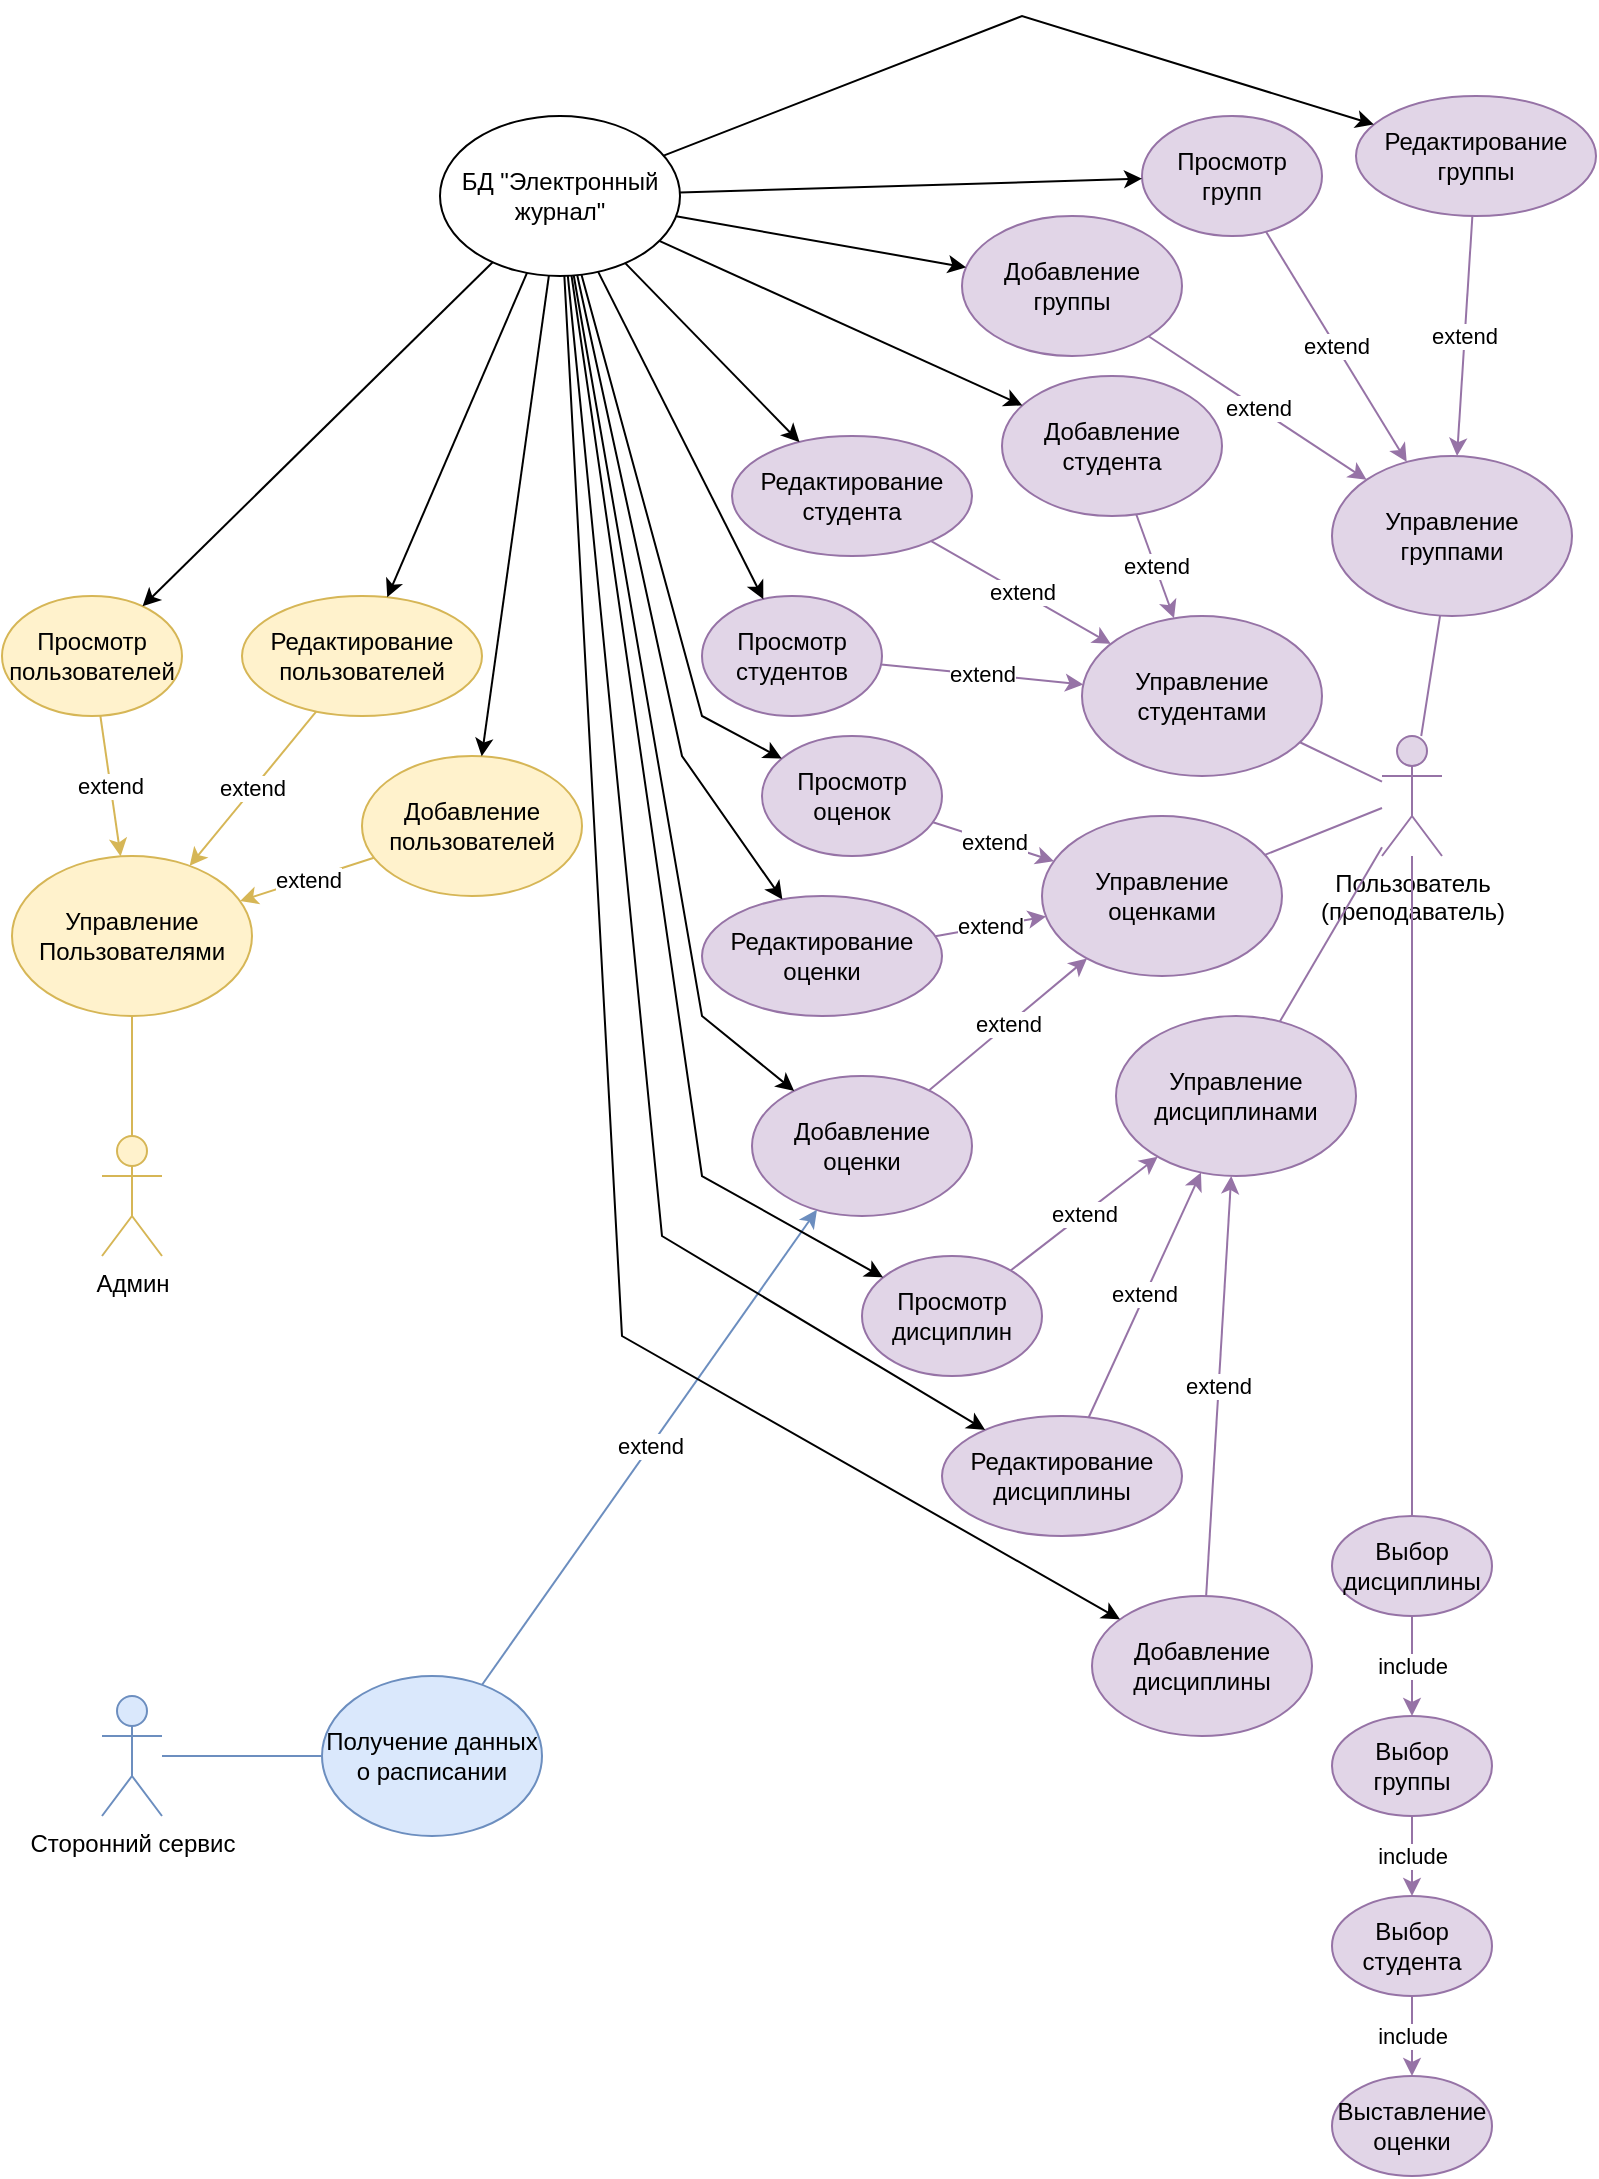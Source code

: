 <mxfile version="23.1.5" type="github">
  <diagram name="Страница — 1" id="sWE8JDKqMxTU_kem2LCD">
    <mxGraphModel dx="1434" dy="780" grid="1" gridSize="10" guides="1" tooltips="1" connect="1" arrows="1" fold="1" page="1" pageScale="1" pageWidth="827" pageHeight="1169" math="0" shadow="0">
      <root>
        <mxCell id="0" />
        <mxCell id="1" parent="0" />
        <mxCell id="yyG6dNRymgxT4dFkYv5_-1" value="Админ" style="shape=umlActor;verticalLabelPosition=bottom;verticalAlign=top;html=1;outlineConnect=0;align=center;labelBackgroundColor=none;fillColor=#fff2cc;strokeColor=#d6b656;" vertex="1" parent="1">
          <mxGeometry x="80" y="580" width="30" height="60" as="geometry" />
        </mxCell>
        <mxCell id="yyG6dNRymgxT4dFkYv5_-2" value="Пользователь&lt;br&gt;(преподаватель)" style="shape=umlActor;verticalLabelPosition=bottom;verticalAlign=top;html=1;outlineConnect=0;fillColor=#e1d5e7;strokeColor=#9673a6;" vertex="1" parent="1">
          <mxGeometry x="720" y="380" width="30" height="60" as="geometry" />
        </mxCell>
        <mxCell id="yyG6dNRymgxT4dFkYv5_-25" value="Управление дисциплинами" style="ellipse;whiteSpace=wrap;html=1;fillColor=#e1d5e7;strokeColor=#9673a6;" vertex="1" parent="1">
          <mxGeometry x="587" y="520" width="120" height="80" as="geometry" />
        </mxCell>
        <mxCell id="yyG6dNRymgxT4dFkYv5_-26" value="Управление группами" style="ellipse;whiteSpace=wrap;html=1;fillColor=#e1d5e7;strokeColor=#9673a6;" vertex="1" parent="1">
          <mxGeometry x="695" y="240" width="120" height="80" as="geometry" />
        </mxCell>
        <mxCell id="yyG6dNRymgxT4dFkYv5_-27" value="Управление студентами" style="ellipse;whiteSpace=wrap;html=1;fillColor=#e1d5e7;strokeColor=#9673a6;" vertex="1" parent="1">
          <mxGeometry x="570" y="320" width="120" height="80" as="geometry" />
        </mxCell>
        <mxCell id="yyG6dNRymgxT4dFkYv5_-28" value="Управление оценками" style="ellipse;whiteSpace=wrap;html=1;fillColor=#e1d5e7;strokeColor=#9673a6;" vertex="1" parent="1">
          <mxGeometry x="550" y="420" width="120" height="80" as="geometry" />
        </mxCell>
        <mxCell id="yyG6dNRymgxT4dFkYv5_-29" value="" style="endArrow=none;html=1;rounded=0;fillColor=#e1d5e7;strokeColor=#9673a6;" edge="1" parent="1" source="yyG6dNRymgxT4dFkYv5_-26" target="yyG6dNRymgxT4dFkYv5_-2">
          <mxGeometry width="50" height="50" relative="1" as="geometry">
            <mxPoint x="320" y="340" as="sourcePoint" />
            <mxPoint x="370" y="290" as="targetPoint" />
          </mxGeometry>
        </mxCell>
        <mxCell id="yyG6dNRymgxT4dFkYv5_-30" value="" style="endArrow=none;html=1;rounded=0;fillColor=#e1d5e7;strokeColor=#9673a6;" edge="1" parent="1" source="yyG6dNRymgxT4dFkYv5_-27" target="yyG6dNRymgxT4dFkYv5_-2">
          <mxGeometry width="50" height="50" relative="1" as="geometry">
            <mxPoint x="718" y="290" as="sourcePoint" />
            <mxPoint x="739" y="390" as="targetPoint" />
          </mxGeometry>
        </mxCell>
        <mxCell id="yyG6dNRymgxT4dFkYv5_-31" value="" style="endArrow=none;html=1;rounded=0;fillColor=#e1d5e7;strokeColor=#9673a6;" edge="1" parent="1" source="yyG6dNRymgxT4dFkYv5_-28" target="yyG6dNRymgxT4dFkYv5_-2">
          <mxGeometry width="50" height="50" relative="1" as="geometry">
            <mxPoint x="728" y="300" as="sourcePoint" />
            <mxPoint x="749" y="400" as="targetPoint" />
          </mxGeometry>
        </mxCell>
        <mxCell id="yyG6dNRymgxT4dFkYv5_-32" value="" style="endArrow=none;html=1;rounded=0;fillColor=#e1d5e7;strokeColor=#9673a6;" edge="1" parent="1" source="yyG6dNRymgxT4dFkYv5_-25" target="yyG6dNRymgxT4dFkYv5_-2">
          <mxGeometry width="50" height="50" relative="1" as="geometry">
            <mxPoint x="738" y="310" as="sourcePoint" />
            <mxPoint x="759" y="410" as="targetPoint" />
          </mxGeometry>
        </mxCell>
        <mxCell id="yyG6dNRymgxT4dFkYv5_-33" value="Добавление&lt;br&gt;дисциплины" style="ellipse;whiteSpace=wrap;html=1;fillColor=#e1d5e7;strokeColor=#9673a6;" vertex="1" parent="1">
          <mxGeometry x="575" y="810" width="110" height="70" as="geometry" />
        </mxCell>
        <mxCell id="yyG6dNRymgxT4dFkYv5_-34" value="Редактирование&lt;br&gt;дисциплины" style="ellipse;whiteSpace=wrap;html=1;fillColor=#e1d5e7;strokeColor=#9673a6;" vertex="1" parent="1">
          <mxGeometry x="500" y="720" width="120" height="60" as="geometry" />
        </mxCell>
        <mxCell id="yyG6dNRymgxT4dFkYv5_-35" value="Просмотр&lt;br&gt;дисциплин" style="ellipse;whiteSpace=wrap;html=1;fillColor=#e1d5e7;strokeColor=#9673a6;" vertex="1" parent="1">
          <mxGeometry x="460" y="640" width="90" height="60" as="geometry" />
        </mxCell>
        <mxCell id="yyG6dNRymgxT4dFkYv5_-36" value="Добавление оценки" style="ellipse;whiteSpace=wrap;html=1;fillColor=#e1d5e7;strokeColor=#9673a6;" vertex="1" parent="1">
          <mxGeometry x="405" y="550" width="110" height="70" as="geometry" />
        </mxCell>
        <mxCell id="yyG6dNRymgxT4dFkYv5_-37" value="Редактирование оценки" style="ellipse;whiteSpace=wrap;html=1;fillColor=#e1d5e7;strokeColor=#9673a6;" vertex="1" parent="1">
          <mxGeometry x="380" y="460" width="120" height="60" as="geometry" />
        </mxCell>
        <mxCell id="yyG6dNRymgxT4dFkYv5_-38" value="Просмотр оценок" style="ellipse;whiteSpace=wrap;html=1;fillColor=#e1d5e7;strokeColor=#9673a6;" vertex="1" parent="1">
          <mxGeometry x="410" y="380" width="90" height="60" as="geometry" />
        </mxCell>
        <mxCell id="yyG6dNRymgxT4dFkYv5_-39" value="Добавление студента" style="ellipse;whiteSpace=wrap;html=1;fillColor=#e1d5e7;strokeColor=#9673a6;" vertex="1" parent="1">
          <mxGeometry x="530" y="200" width="110" height="70" as="geometry" />
        </mxCell>
        <mxCell id="yyG6dNRymgxT4dFkYv5_-40" value="Редактирование студента" style="ellipse;whiteSpace=wrap;html=1;fillColor=#e1d5e7;strokeColor=#9673a6;" vertex="1" parent="1">
          <mxGeometry x="395" y="230" width="120" height="60" as="geometry" />
        </mxCell>
        <mxCell id="yyG6dNRymgxT4dFkYv5_-41" value="Просмотр студентов" style="ellipse;whiteSpace=wrap;html=1;fillColor=#e1d5e7;strokeColor=#9673a6;" vertex="1" parent="1">
          <mxGeometry x="380" y="310" width="90" height="60" as="geometry" />
        </mxCell>
        <mxCell id="yyG6dNRymgxT4dFkYv5_-42" value="Добавление группы" style="ellipse;whiteSpace=wrap;html=1;fillColor=#e1d5e7;strokeColor=#9673a6;" vertex="1" parent="1">
          <mxGeometry x="510" y="120" width="110" height="70" as="geometry" />
        </mxCell>
        <mxCell id="yyG6dNRymgxT4dFkYv5_-43" value="Редактирование группы" style="ellipse;whiteSpace=wrap;html=1;fillColor=#e1d5e7;strokeColor=#9673a6;" vertex="1" parent="1">
          <mxGeometry x="707" y="60" width="120" height="60" as="geometry" />
        </mxCell>
        <mxCell id="yyG6dNRymgxT4dFkYv5_-44" value="Просмотр групп" style="ellipse;whiteSpace=wrap;html=1;fillColor=#e1d5e7;strokeColor=#9673a6;" vertex="1" parent="1">
          <mxGeometry x="600" y="70" width="90" height="60" as="geometry" />
        </mxCell>
        <mxCell id="yyG6dNRymgxT4dFkYv5_-46" value="extend" style="endArrow=classic;html=1;rounded=0;fillColor=#e1d5e7;strokeColor=#9673a6;" edge="1" parent="1" source="yyG6dNRymgxT4dFkYv5_-33" target="yyG6dNRymgxT4dFkYv5_-25">
          <mxGeometry width="50" height="50" relative="1" as="geometry">
            <mxPoint x="270" y="490" as="sourcePoint" />
            <mxPoint x="320" y="440" as="targetPoint" />
          </mxGeometry>
        </mxCell>
        <mxCell id="yyG6dNRymgxT4dFkYv5_-47" value="extend" style="endArrow=classic;html=1;rounded=0;fillColor=#e1d5e7;strokeColor=#9673a6;" edge="1" parent="1" source="yyG6dNRymgxT4dFkYv5_-34" target="yyG6dNRymgxT4dFkYv5_-25">
          <mxGeometry width="50" height="50" relative="1" as="geometry">
            <mxPoint x="719" y="706" as="sourcePoint" />
            <mxPoint x="661" y="681" as="targetPoint" />
          </mxGeometry>
        </mxCell>
        <mxCell id="yyG6dNRymgxT4dFkYv5_-48" value="extend" style="endArrow=classic;html=1;rounded=0;fillColor=#e1d5e7;strokeColor=#9673a6;" edge="1" parent="1" source="yyG6dNRymgxT4dFkYv5_-35" target="yyG6dNRymgxT4dFkYv5_-25">
          <mxGeometry width="50" height="50" relative="1" as="geometry">
            <mxPoint x="729" y="716" as="sourcePoint" />
            <mxPoint x="671" y="691" as="targetPoint" />
          </mxGeometry>
        </mxCell>
        <mxCell id="yyG6dNRymgxT4dFkYv5_-49" value="extend" style="endArrow=classic;html=1;rounded=0;fillColor=#e1d5e7;strokeColor=#9673a6;" edge="1" parent="1" source="yyG6dNRymgxT4dFkYv5_-36" target="yyG6dNRymgxT4dFkYv5_-28">
          <mxGeometry width="50" height="50" relative="1" as="geometry">
            <mxPoint x="739" y="726" as="sourcePoint" />
            <mxPoint x="681" y="701" as="targetPoint" />
          </mxGeometry>
        </mxCell>
        <mxCell id="yyG6dNRymgxT4dFkYv5_-52" value="extend" style="endArrow=classic;html=1;rounded=0;fillColor=#e1d5e7;strokeColor=#9673a6;" edge="1" parent="1" source="yyG6dNRymgxT4dFkYv5_-37" target="yyG6dNRymgxT4dFkYv5_-28">
          <mxGeometry width="50" height="50" relative="1" as="geometry">
            <mxPoint x="427" y="592" as="sourcePoint" />
            <mxPoint x="513" y="545" as="targetPoint" />
          </mxGeometry>
        </mxCell>
        <mxCell id="yyG6dNRymgxT4dFkYv5_-53" value="extend" style="endArrow=classic;html=1;rounded=0;fillColor=#e1d5e7;strokeColor=#9673a6;" edge="1" parent="1" source="yyG6dNRymgxT4dFkYv5_-38" target="yyG6dNRymgxT4dFkYv5_-28">
          <mxGeometry width="50" height="50" relative="1" as="geometry">
            <mxPoint x="437" y="602" as="sourcePoint" />
            <mxPoint x="523" y="555" as="targetPoint" />
          </mxGeometry>
        </mxCell>
        <mxCell id="yyG6dNRymgxT4dFkYv5_-54" value="extend" style="endArrow=classic;html=1;rounded=0;fillColor=#e1d5e7;strokeColor=#9673a6;" edge="1" parent="1" source="yyG6dNRymgxT4dFkYv5_-41" target="yyG6dNRymgxT4dFkYv5_-27">
          <mxGeometry width="50" height="50" relative="1" as="geometry">
            <mxPoint x="447" y="612" as="sourcePoint" />
            <mxPoint x="533" y="565" as="targetPoint" />
          </mxGeometry>
        </mxCell>
        <mxCell id="yyG6dNRymgxT4dFkYv5_-55" value="extend" style="endArrow=classic;html=1;rounded=0;fillColor=#e1d5e7;strokeColor=#9673a6;" edge="1" parent="1" source="yyG6dNRymgxT4dFkYv5_-40" target="yyG6dNRymgxT4dFkYv5_-27">
          <mxGeometry width="50" height="50" relative="1" as="geometry">
            <mxPoint x="469" y="350" as="sourcePoint" />
            <mxPoint x="520" y="350" as="targetPoint" />
          </mxGeometry>
        </mxCell>
        <mxCell id="yyG6dNRymgxT4dFkYv5_-56" value="extend" style="endArrow=classic;html=1;rounded=0;fillColor=#e1d5e7;strokeColor=#9673a6;" edge="1" parent="1" source="yyG6dNRymgxT4dFkYv5_-39" target="yyG6dNRymgxT4dFkYv5_-27">
          <mxGeometry width="50" height="50" relative="1" as="geometry">
            <mxPoint x="479" y="360" as="sourcePoint" />
            <mxPoint x="530" y="360" as="targetPoint" />
          </mxGeometry>
        </mxCell>
        <mxCell id="yyG6dNRymgxT4dFkYv5_-57" value="extend" style="endArrow=classic;html=1;rounded=0;fillColor=#e1d5e7;strokeColor=#9673a6;" edge="1" parent="1" source="yyG6dNRymgxT4dFkYv5_-42" target="yyG6dNRymgxT4dFkYv5_-26">
          <mxGeometry width="50" height="50" relative="1" as="geometry">
            <mxPoint x="489" y="370" as="sourcePoint" />
            <mxPoint x="540" y="370" as="targetPoint" />
          </mxGeometry>
        </mxCell>
        <mxCell id="yyG6dNRymgxT4dFkYv5_-58" value="extend" style="endArrow=classic;html=1;rounded=0;fillColor=#e1d5e7;strokeColor=#9673a6;" edge="1" parent="1" source="yyG6dNRymgxT4dFkYv5_-44" target="yyG6dNRymgxT4dFkYv5_-26">
          <mxGeometry width="50" height="50" relative="1" as="geometry">
            <mxPoint x="499" y="380" as="sourcePoint" />
            <mxPoint x="550" y="380" as="targetPoint" />
          </mxGeometry>
        </mxCell>
        <mxCell id="yyG6dNRymgxT4dFkYv5_-59" value="extend" style="endArrow=classic;html=1;rounded=0;fillColor=#e1d5e7;strokeColor=#9673a6;" edge="1" parent="1" source="yyG6dNRymgxT4dFkYv5_-43" target="yyG6dNRymgxT4dFkYv5_-26">
          <mxGeometry width="50" height="50" relative="1" as="geometry">
            <mxPoint x="509" y="390" as="sourcePoint" />
            <mxPoint x="560" y="390" as="targetPoint" />
          </mxGeometry>
        </mxCell>
        <mxCell id="yyG6dNRymgxT4dFkYv5_-71" value="Выбор дисциплины" style="ellipse;whiteSpace=wrap;html=1;labelBackgroundColor=none;fillColor=#e1d5e7;strokeColor=#9673a6;" vertex="1" parent="1">
          <mxGeometry x="695" y="770" width="80" height="50" as="geometry" />
        </mxCell>
        <mxCell id="yyG6dNRymgxT4dFkYv5_-72" value="Выбор группы" style="ellipse;whiteSpace=wrap;html=1;labelBackgroundColor=none;fillColor=#e1d5e7;strokeColor=#9673a6;" vertex="1" parent="1">
          <mxGeometry x="695" y="870" width="80" height="50" as="geometry" />
        </mxCell>
        <mxCell id="yyG6dNRymgxT4dFkYv5_-73" value="include" style="edgeStyle=orthogonalEdgeStyle;rounded=0;orthogonalLoop=1;jettySize=auto;html=1;fillColor=#e1d5e7;strokeColor=#9673a6;" edge="1" parent="1" source="yyG6dNRymgxT4dFkYv5_-74" target="yyG6dNRymgxT4dFkYv5_-75">
          <mxGeometry relative="1" as="geometry" />
        </mxCell>
        <mxCell id="yyG6dNRymgxT4dFkYv5_-74" value="Выбор студента" style="ellipse;whiteSpace=wrap;html=1;labelBackgroundColor=none;fillColor=#e1d5e7;strokeColor=#9673a6;" vertex="1" parent="1">
          <mxGeometry x="695" y="960" width="80" height="50" as="geometry" />
        </mxCell>
        <mxCell id="yyG6dNRymgxT4dFkYv5_-75" value="Выставление оценки" style="ellipse;whiteSpace=wrap;html=1;labelBackgroundColor=none;fillColor=#e1d5e7;strokeColor=#9673a6;" vertex="1" parent="1">
          <mxGeometry x="695" y="1050" width="80" height="50" as="geometry" />
        </mxCell>
        <mxCell id="yyG6dNRymgxT4dFkYv5_-76" value="include" style="endArrow=classic;html=1;rounded=0;fillColor=#e1d5e7;strokeColor=#9673a6;" edge="1" parent="1" source="yyG6dNRymgxT4dFkYv5_-71" target="yyG6dNRymgxT4dFkYv5_-72">
          <mxGeometry width="50" height="50" relative="1" as="geometry">
            <mxPoint x="410" y="790" as="sourcePoint" />
            <mxPoint x="460" y="740" as="targetPoint" />
          </mxGeometry>
        </mxCell>
        <mxCell id="yyG6dNRymgxT4dFkYv5_-77" value="include" style="endArrow=classic;html=1;rounded=0;fillColor=#e1d5e7;strokeColor=#9673a6;" edge="1" parent="1" source="yyG6dNRymgxT4dFkYv5_-72" target="yyG6dNRymgxT4dFkYv5_-74">
          <mxGeometry width="50" height="50" relative="1" as="geometry">
            <mxPoint x="217" y="730" as="sourcePoint" />
            <mxPoint x="219" y="700" as="targetPoint" />
          </mxGeometry>
        </mxCell>
        <mxCell id="yyG6dNRymgxT4dFkYv5_-79" value="Управление Пользователями" style="ellipse;whiteSpace=wrap;html=1;fillColor=#fff2cc;strokeColor=#d6b656;" vertex="1" parent="1">
          <mxGeometry x="35" y="440" width="120" height="80" as="geometry" />
        </mxCell>
        <mxCell id="yyG6dNRymgxT4dFkYv5_-82" value="Добавление пользователей" style="ellipse;whiteSpace=wrap;html=1;fillColor=#fff2cc;strokeColor=#d6b656;" vertex="1" parent="1">
          <mxGeometry x="210" y="390" width="110" height="70" as="geometry" />
        </mxCell>
        <mxCell id="yyG6dNRymgxT4dFkYv5_-83" value="Редактирование пользователей" style="ellipse;whiteSpace=wrap;html=1;fillColor=#fff2cc;strokeColor=#d6b656;" vertex="1" parent="1">
          <mxGeometry x="150" y="310" width="120" height="60" as="geometry" />
        </mxCell>
        <mxCell id="yyG6dNRymgxT4dFkYv5_-84" value="Просмотр пользователей" style="ellipse;whiteSpace=wrap;html=1;fillColor=#fff2cc;strokeColor=#d6b656;" vertex="1" parent="1">
          <mxGeometry x="30" y="310" width="90" height="60" as="geometry" />
        </mxCell>
        <mxCell id="yyG6dNRymgxT4dFkYv5_-88" value="extend" style="endArrow=classic;html=1;rounded=0;fillColor=#fff2cc;strokeColor=#d6b656;" edge="1" parent="1" source="yyG6dNRymgxT4dFkYv5_-84" target="yyG6dNRymgxT4dFkYv5_-79">
          <mxGeometry width="50" height="50" relative="1" as="geometry">
            <mxPoint x="270" y="490" as="sourcePoint" />
            <mxPoint x="320" y="440" as="targetPoint" />
          </mxGeometry>
        </mxCell>
        <mxCell id="yyG6dNRymgxT4dFkYv5_-89" value="extend" style="endArrow=classic;html=1;rounded=0;fillColor=#fff2cc;strokeColor=#d6b656;" edge="1" parent="1" source="yyG6dNRymgxT4dFkYv5_-83" target="yyG6dNRymgxT4dFkYv5_-79">
          <mxGeometry width="50" height="50" relative="1" as="geometry">
            <mxPoint x="89" y="380" as="sourcePoint" />
            <mxPoint x="99" y="450" as="targetPoint" />
          </mxGeometry>
        </mxCell>
        <mxCell id="yyG6dNRymgxT4dFkYv5_-90" value="extend" style="endArrow=classic;html=1;rounded=0;fillColor=#fff2cc;strokeColor=#d6b656;" edge="1" parent="1" source="yyG6dNRymgxT4dFkYv5_-82" target="yyG6dNRymgxT4dFkYv5_-79">
          <mxGeometry width="50" height="50" relative="1" as="geometry">
            <mxPoint x="197" y="378" as="sourcePoint" />
            <mxPoint x="134" y="455" as="targetPoint" />
          </mxGeometry>
        </mxCell>
        <mxCell id="yyG6dNRymgxT4dFkYv5_-91" value="Сторонний сервис" style="shape=umlActor;verticalLabelPosition=bottom;verticalAlign=top;html=1;outlineConnect=0;fillColor=#dae8fc;strokeColor=#6c8ebf;" vertex="1" parent="1">
          <mxGeometry x="80" y="860" width="30" height="60" as="geometry" />
        </mxCell>
        <mxCell id="yyG6dNRymgxT4dFkYv5_-92" value="Получение данных о расписании" style="ellipse;whiteSpace=wrap;html=1;fillColor=#dae8fc;strokeColor=#6c8ebf;" vertex="1" parent="1">
          <mxGeometry x="190" y="850" width="110" height="80" as="geometry" />
        </mxCell>
        <mxCell id="yyG6dNRymgxT4dFkYv5_-95" value="" style="endArrow=none;html=1;rounded=0;fillColor=#fff2cc;strokeColor=#d6b656;" edge="1" parent="1" source="yyG6dNRymgxT4dFkYv5_-1" target="yyG6dNRymgxT4dFkYv5_-79">
          <mxGeometry width="50" height="50" relative="1" as="geometry">
            <mxPoint x="270" y="730" as="sourcePoint" />
            <mxPoint x="320" y="680" as="targetPoint" />
          </mxGeometry>
        </mxCell>
        <mxCell id="yyG6dNRymgxT4dFkYv5_-96" value="" style="endArrow=none;html=1;rounded=0;fillColor=#e1d5e7;strokeColor=#9673a6;" edge="1" parent="1" source="yyG6dNRymgxT4dFkYv5_-71" target="yyG6dNRymgxT4dFkYv5_-2">
          <mxGeometry width="50" height="50" relative="1" as="geometry">
            <mxPoint x="270" y="730" as="sourcePoint" />
            <mxPoint x="320" y="680" as="targetPoint" />
          </mxGeometry>
        </mxCell>
        <mxCell id="yyG6dNRymgxT4dFkYv5_-97" value="" style="endArrow=none;html=1;rounded=0;fillColor=#dae8fc;strokeColor=#6c8ebf;" edge="1" parent="1" source="yyG6dNRymgxT4dFkYv5_-92" target="yyG6dNRymgxT4dFkYv5_-91">
          <mxGeometry width="50" height="50" relative="1" as="geometry">
            <mxPoint x="270" y="730" as="sourcePoint" />
            <mxPoint x="320" y="680" as="targetPoint" />
          </mxGeometry>
        </mxCell>
        <mxCell id="yyG6dNRymgxT4dFkYv5_-98" value="extend" style="endArrow=classic;html=1;rounded=0;fillColor=#dae8fc;strokeColor=#6c8ebf;" edge="1" parent="1" source="yyG6dNRymgxT4dFkYv5_-92" target="yyG6dNRymgxT4dFkYv5_-36">
          <mxGeometry width="50" height="50" relative="1" as="geometry">
            <mxPoint x="270" y="730" as="sourcePoint" />
            <mxPoint x="320" y="680" as="targetPoint" />
          </mxGeometry>
        </mxCell>
        <mxCell id="yyG6dNRymgxT4dFkYv5_-99" value="БД &quot;Электронный журнал&quot;" style="ellipse;whiteSpace=wrap;html=1;" vertex="1" parent="1">
          <mxGeometry x="249" y="70" width="120" height="80" as="geometry" />
        </mxCell>
        <mxCell id="yyG6dNRymgxT4dFkYv5_-100" value="" style="endArrow=classic;html=1;rounded=0;" edge="1" parent="1" source="yyG6dNRymgxT4dFkYv5_-99" target="yyG6dNRymgxT4dFkYv5_-84">
          <mxGeometry width="50" height="50" relative="1" as="geometry">
            <mxPoint x="100" y="390" as="sourcePoint" />
            <mxPoint x="150" y="340" as="targetPoint" />
          </mxGeometry>
        </mxCell>
        <mxCell id="yyG6dNRymgxT4dFkYv5_-101" value="" style="endArrow=classic;html=1;rounded=0;" edge="1" parent="1" source="yyG6dNRymgxT4dFkYv5_-99" target="yyG6dNRymgxT4dFkYv5_-83">
          <mxGeometry width="50" height="50" relative="1" as="geometry">
            <mxPoint x="285" y="153" as="sourcePoint" />
            <mxPoint x="110" y="325" as="targetPoint" />
          </mxGeometry>
        </mxCell>
        <mxCell id="yyG6dNRymgxT4dFkYv5_-102" value="" style="endArrow=classic;html=1;rounded=0;" edge="1" parent="1" source="yyG6dNRymgxT4dFkYv5_-99" target="yyG6dNRymgxT4dFkYv5_-82">
          <mxGeometry width="50" height="50" relative="1" as="geometry">
            <mxPoint x="295" y="163" as="sourcePoint" />
            <mxPoint x="120" y="335" as="targetPoint" />
          </mxGeometry>
        </mxCell>
        <mxCell id="yyG6dNRymgxT4dFkYv5_-103" value="" style="endArrow=classic;html=1;rounded=0;" edge="1" parent="1" source="yyG6dNRymgxT4dFkYv5_-99" target="yyG6dNRymgxT4dFkYv5_-43">
          <mxGeometry width="50" height="50" relative="1" as="geometry">
            <mxPoint x="305" y="173" as="sourcePoint" />
            <mxPoint x="130" y="345" as="targetPoint" />
            <Array as="points">
              <mxPoint x="540" y="20" />
            </Array>
          </mxGeometry>
        </mxCell>
        <mxCell id="yyG6dNRymgxT4dFkYv5_-104" value="" style="endArrow=classic;html=1;rounded=0;" edge="1" parent="1" source="yyG6dNRymgxT4dFkYv5_-99" target="yyG6dNRymgxT4dFkYv5_-44">
          <mxGeometry width="50" height="50" relative="1" as="geometry">
            <mxPoint x="315" y="183" as="sourcePoint" />
            <mxPoint x="140" y="355" as="targetPoint" />
          </mxGeometry>
        </mxCell>
        <mxCell id="yyG6dNRymgxT4dFkYv5_-105" value="" style="endArrow=classic;html=1;rounded=0;" edge="1" parent="1" source="yyG6dNRymgxT4dFkYv5_-99" target="yyG6dNRymgxT4dFkYv5_-42">
          <mxGeometry width="50" height="50" relative="1" as="geometry">
            <mxPoint x="325" y="193" as="sourcePoint" />
            <mxPoint x="150" y="365" as="targetPoint" />
          </mxGeometry>
        </mxCell>
        <mxCell id="yyG6dNRymgxT4dFkYv5_-106" value="" style="endArrow=classic;html=1;rounded=0;" edge="1" parent="1" source="yyG6dNRymgxT4dFkYv5_-99" target="yyG6dNRymgxT4dFkYv5_-39">
          <mxGeometry width="50" height="50" relative="1" as="geometry">
            <mxPoint x="335" y="203" as="sourcePoint" />
            <mxPoint x="160" y="375" as="targetPoint" />
          </mxGeometry>
        </mxCell>
        <mxCell id="yyG6dNRymgxT4dFkYv5_-107" value="" style="endArrow=classic;html=1;rounded=0;" edge="1" parent="1" source="yyG6dNRymgxT4dFkYv5_-99" target="yyG6dNRymgxT4dFkYv5_-40">
          <mxGeometry width="50" height="50" relative="1" as="geometry">
            <mxPoint x="345" y="213" as="sourcePoint" />
            <mxPoint x="170" y="385" as="targetPoint" />
          </mxGeometry>
        </mxCell>
        <mxCell id="yyG6dNRymgxT4dFkYv5_-108" value="" style="endArrow=classic;html=1;rounded=0;" edge="1" parent="1" source="yyG6dNRymgxT4dFkYv5_-99" target="yyG6dNRymgxT4dFkYv5_-41">
          <mxGeometry width="50" height="50" relative="1" as="geometry">
            <mxPoint x="355" y="223" as="sourcePoint" />
            <mxPoint x="180" y="395" as="targetPoint" />
          </mxGeometry>
        </mxCell>
        <mxCell id="yyG6dNRymgxT4dFkYv5_-109" value="" style="endArrow=classic;html=1;rounded=0;" edge="1" parent="1" source="yyG6dNRymgxT4dFkYv5_-99" target="yyG6dNRymgxT4dFkYv5_-38">
          <mxGeometry width="50" height="50" relative="1" as="geometry">
            <mxPoint x="365" y="233" as="sourcePoint" />
            <mxPoint x="190" y="405" as="targetPoint" />
            <Array as="points">
              <mxPoint x="380" y="370" />
            </Array>
          </mxGeometry>
        </mxCell>
        <mxCell id="yyG6dNRymgxT4dFkYv5_-110" value="" style="endArrow=classic;html=1;rounded=0;" edge="1" parent="1" source="yyG6dNRymgxT4dFkYv5_-99" target="yyG6dNRymgxT4dFkYv5_-37">
          <mxGeometry width="50" height="50" relative="1" as="geometry">
            <mxPoint x="375" y="243" as="sourcePoint" />
            <mxPoint x="200" y="415" as="targetPoint" />
            <Array as="points">
              <mxPoint x="370" y="390" />
            </Array>
          </mxGeometry>
        </mxCell>
        <mxCell id="yyG6dNRymgxT4dFkYv5_-111" value="" style="endArrow=classic;html=1;rounded=0;" edge="1" parent="1" source="yyG6dNRymgxT4dFkYv5_-99" target="yyG6dNRymgxT4dFkYv5_-36">
          <mxGeometry width="50" height="50" relative="1" as="geometry">
            <mxPoint x="385" y="253" as="sourcePoint" />
            <mxPoint x="210" y="425" as="targetPoint" />
            <Array as="points">
              <mxPoint x="380" y="520" />
            </Array>
          </mxGeometry>
        </mxCell>
        <mxCell id="yyG6dNRymgxT4dFkYv5_-112" value="" style="endArrow=classic;html=1;rounded=0;" edge="1" parent="1" source="yyG6dNRymgxT4dFkYv5_-99" target="yyG6dNRymgxT4dFkYv5_-35">
          <mxGeometry width="50" height="50" relative="1" as="geometry">
            <mxPoint x="395" y="263" as="sourcePoint" />
            <mxPoint x="220" y="435" as="targetPoint" />
            <Array as="points">
              <mxPoint x="380" y="600" />
            </Array>
          </mxGeometry>
        </mxCell>
        <mxCell id="yyG6dNRymgxT4dFkYv5_-113" value="" style="endArrow=classic;html=1;rounded=0;" edge="1" parent="1" source="yyG6dNRymgxT4dFkYv5_-99" target="yyG6dNRymgxT4dFkYv5_-34">
          <mxGeometry width="50" height="50" relative="1" as="geometry">
            <mxPoint x="405" y="273" as="sourcePoint" />
            <mxPoint x="230" y="445" as="targetPoint" />
            <Array as="points">
              <mxPoint x="360" y="630" />
            </Array>
          </mxGeometry>
        </mxCell>
        <mxCell id="yyG6dNRymgxT4dFkYv5_-114" value="" style="endArrow=classic;html=1;rounded=0;" edge="1" parent="1" source="yyG6dNRymgxT4dFkYv5_-99" target="yyG6dNRymgxT4dFkYv5_-33">
          <mxGeometry width="50" height="50" relative="1" as="geometry">
            <mxPoint x="415" y="283" as="sourcePoint" />
            <mxPoint x="240" y="455" as="targetPoint" />
            <Array as="points">
              <mxPoint x="340" y="680" />
            </Array>
          </mxGeometry>
        </mxCell>
      </root>
    </mxGraphModel>
  </diagram>
</mxfile>
